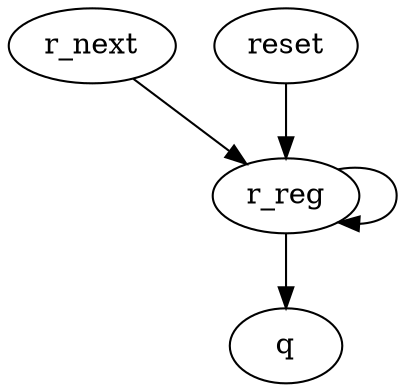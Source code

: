 digraph "" {
	r_reg -> r_reg	[weight=1.0];
	r_reg -> q	[weight=1.0];
	r_next -> r_reg	[weight=1.0];
	reset -> r_reg	[weight=3.0];
}
